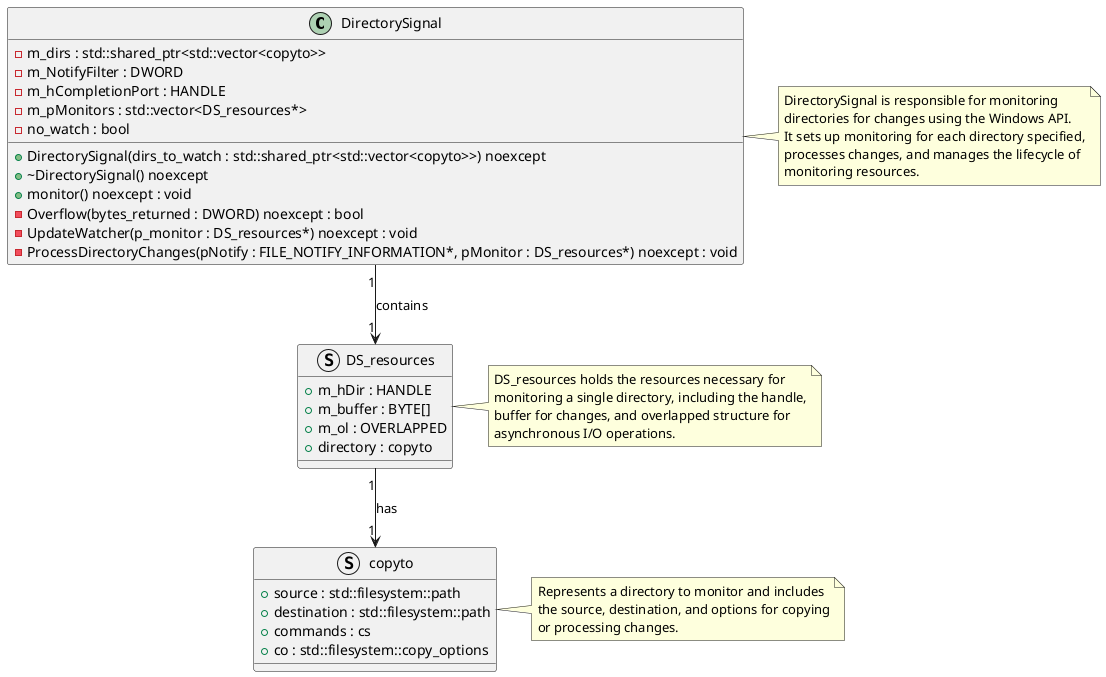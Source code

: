 @startuml directorysignal


class DirectorySignal {
    -m_dirs : std::shared_ptr<std::vector<copyto>>
    -m_NotifyFilter : DWORD
    -m_hCompletionPort : HANDLE
    -m_pMonitors : std::vector<DS_resources*>
    -no_watch : bool
    +DirectorySignal(dirs_to_watch : std::shared_ptr<std::vector<copyto>>) noexcept
    +~DirectorySignal() noexcept
    +monitor() noexcept : void
    -Overflow(bytes_returned : DWORD) noexcept : bool
    -UpdateWatcher(p_monitor : DS_resources*) noexcept : void
    -ProcessDirectoryChanges(pNotify : FILE_NOTIFY_INFORMATION*, pMonitor : DS_resources*) noexcept : void
}

struct DS_resources {
    +m_hDir : HANDLE
    +m_buffer : BYTE[]
    +m_ol : OVERLAPPED
    +directory : copyto
}

struct copyto {
    +source : std::filesystem::path
    +destination : std::filesystem::path
    +commands : cs
    +co : std::filesystem::copy_options
}

DirectorySignal "1" --> "1" DS_resources : contains
DS_resources "1" --> "1" copyto : has

note right of DirectorySignal
  DirectorySignal is responsible for monitoring
  directories for changes using the Windows API.
  It sets up monitoring for each directory specified,
  processes changes, and manages the lifecycle of
  monitoring resources.
end note

note right of DS_resources
  DS_resources holds the resources necessary for
  monitoring a single directory, including the handle,
  buffer for changes, and overlapped structure for
  asynchronous I/O operations.
end note

note right of copyto
  Represents a directory to monitor and includes
  the source, destination, and options for copying
  or processing changes.
end note


@enduml
